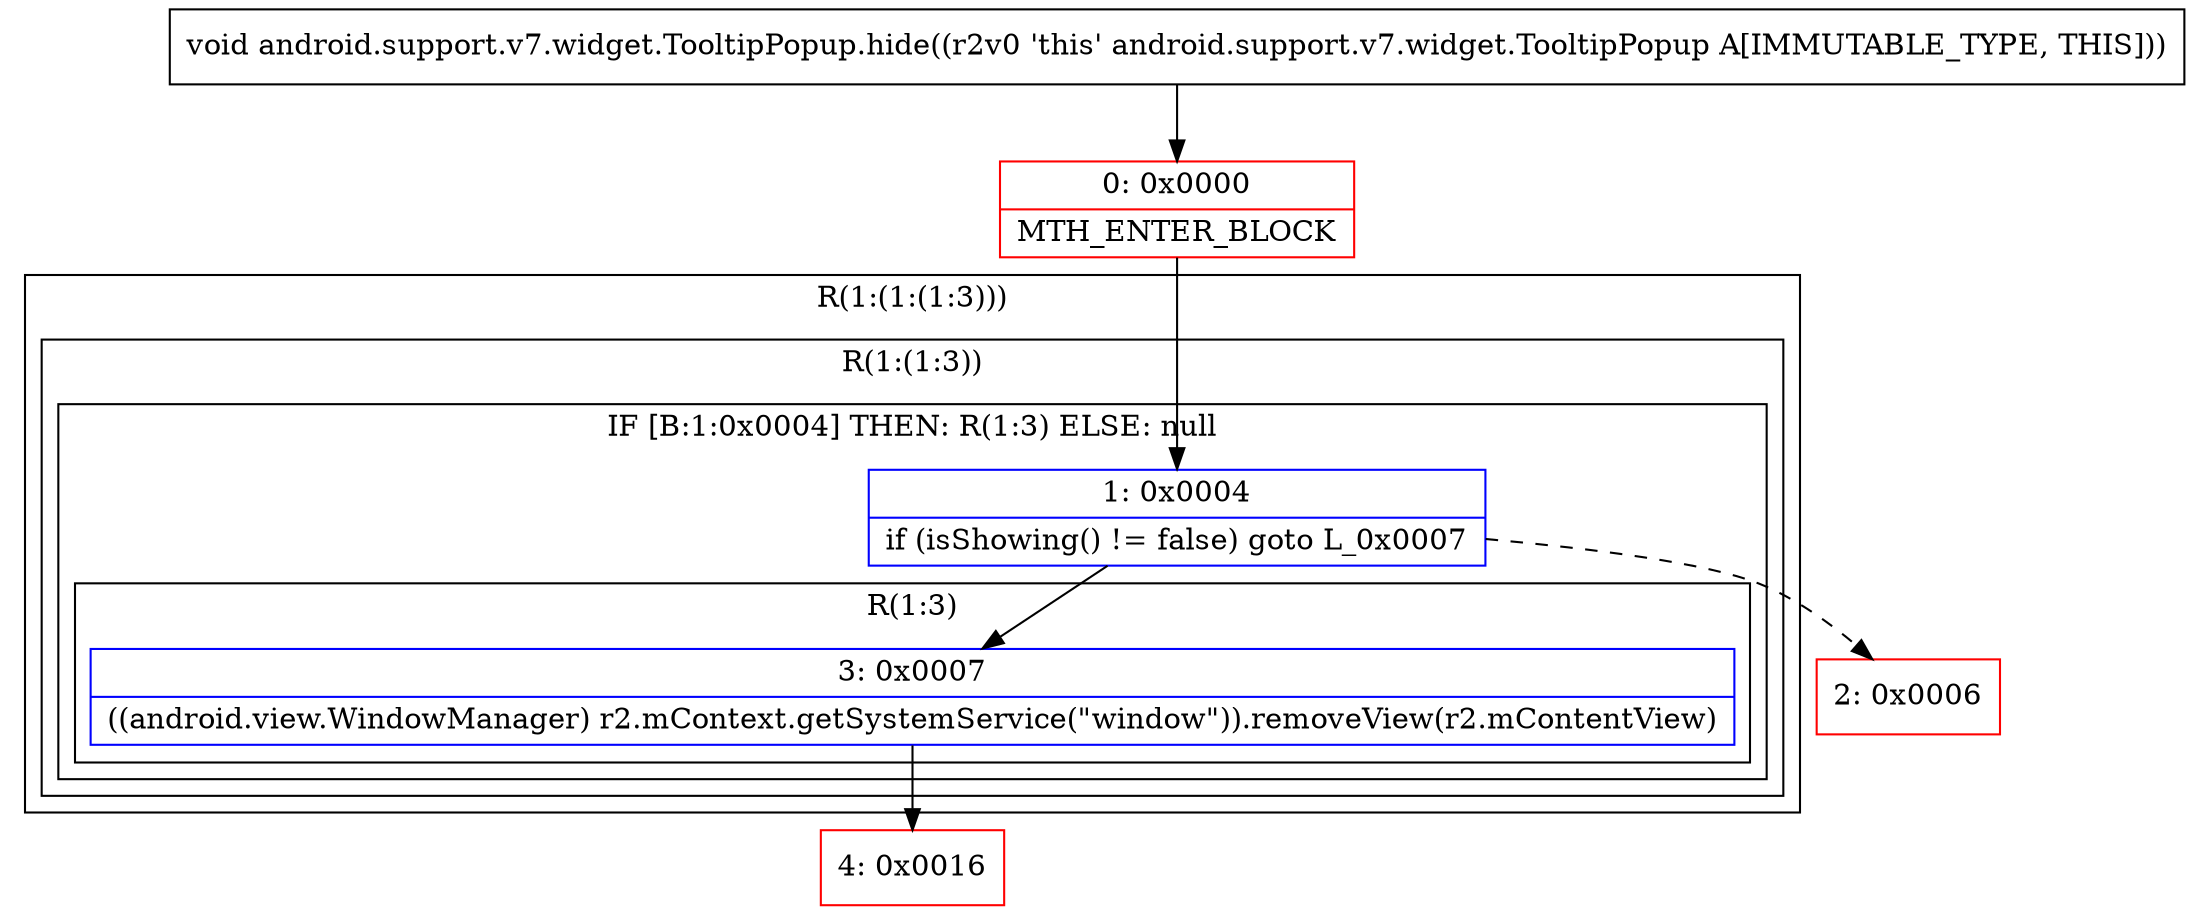 digraph "CFG forandroid.support.v7.widget.TooltipPopup.hide()V" {
subgraph cluster_Region_1136964479 {
label = "R(1:(1:(1:3)))";
node [shape=record,color=blue];
subgraph cluster_Region_762861899 {
label = "R(1:(1:3))";
node [shape=record,color=blue];
subgraph cluster_IfRegion_943981685 {
label = "IF [B:1:0x0004] THEN: R(1:3) ELSE: null";
node [shape=record,color=blue];
Node_1 [shape=record,label="{1\:\ 0x0004|if (isShowing() != false) goto L_0x0007\l}"];
subgraph cluster_Region_739383047 {
label = "R(1:3)";
node [shape=record,color=blue];
Node_3 [shape=record,label="{3\:\ 0x0007|((android.view.WindowManager) r2.mContext.getSystemService(\"window\")).removeView(r2.mContentView)\l}"];
}
}
}
}
Node_0 [shape=record,color=red,label="{0\:\ 0x0000|MTH_ENTER_BLOCK\l}"];
Node_2 [shape=record,color=red,label="{2\:\ 0x0006}"];
Node_4 [shape=record,color=red,label="{4\:\ 0x0016}"];
MethodNode[shape=record,label="{void android.support.v7.widget.TooltipPopup.hide((r2v0 'this' android.support.v7.widget.TooltipPopup A[IMMUTABLE_TYPE, THIS])) }"];
MethodNode -> Node_0;
Node_1 -> Node_2[style=dashed];
Node_1 -> Node_3;
Node_3 -> Node_4;
Node_0 -> Node_1;
}

